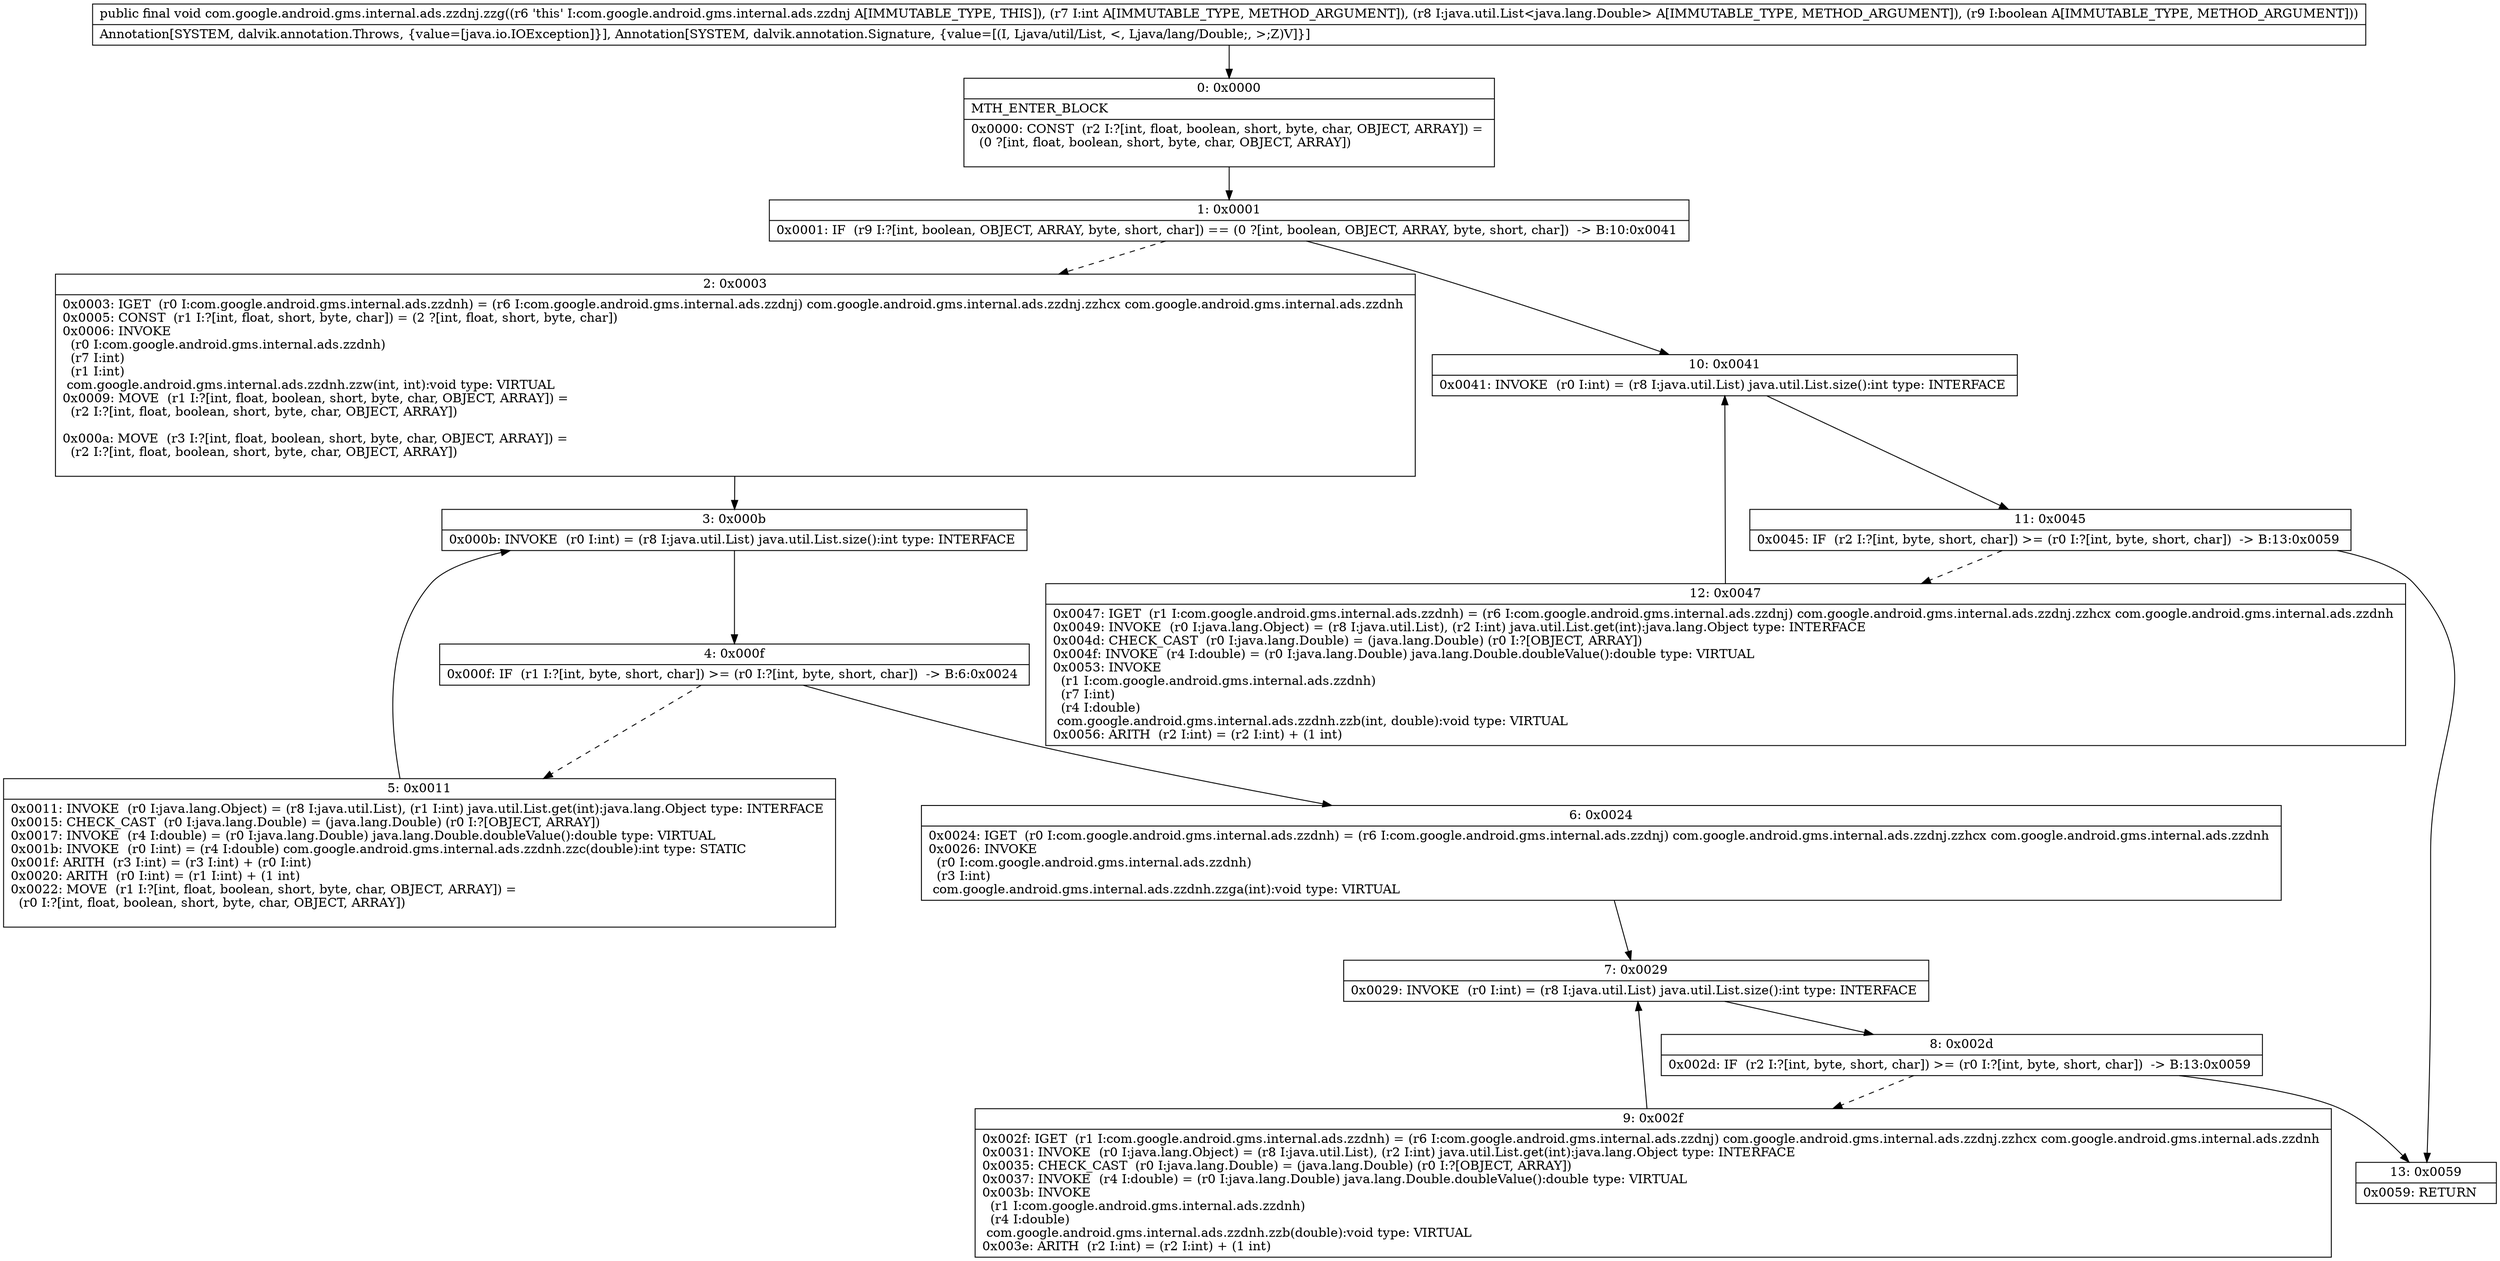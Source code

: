 digraph "CFG forcom.google.android.gms.internal.ads.zzdnj.zzg(ILjava\/util\/List;Z)V" {
Node_0 [shape=record,label="{0\:\ 0x0000|MTH_ENTER_BLOCK\l|0x0000: CONST  (r2 I:?[int, float, boolean, short, byte, char, OBJECT, ARRAY]) = \l  (0 ?[int, float, boolean, short, byte, char, OBJECT, ARRAY])\l \l}"];
Node_1 [shape=record,label="{1\:\ 0x0001|0x0001: IF  (r9 I:?[int, boolean, OBJECT, ARRAY, byte, short, char]) == (0 ?[int, boolean, OBJECT, ARRAY, byte, short, char])  \-\> B:10:0x0041 \l}"];
Node_2 [shape=record,label="{2\:\ 0x0003|0x0003: IGET  (r0 I:com.google.android.gms.internal.ads.zzdnh) = (r6 I:com.google.android.gms.internal.ads.zzdnj) com.google.android.gms.internal.ads.zzdnj.zzhcx com.google.android.gms.internal.ads.zzdnh \l0x0005: CONST  (r1 I:?[int, float, short, byte, char]) = (2 ?[int, float, short, byte, char]) \l0x0006: INVOKE  \l  (r0 I:com.google.android.gms.internal.ads.zzdnh)\l  (r7 I:int)\l  (r1 I:int)\l com.google.android.gms.internal.ads.zzdnh.zzw(int, int):void type: VIRTUAL \l0x0009: MOVE  (r1 I:?[int, float, boolean, short, byte, char, OBJECT, ARRAY]) = \l  (r2 I:?[int, float, boolean, short, byte, char, OBJECT, ARRAY])\l \l0x000a: MOVE  (r3 I:?[int, float, boolean, short, byte, char, OBJECT, ARRAY]) = \l  (r2 I:?[int, float, boolean, short, byte, char, OBJECT, ARRAY])\l \l}"];
Node_3 [shape=record,label="{3\:\ 0x000b|0x000b: INVOKE  (r0 I:int) = (r8 I:java.util.List) java.util.List.size():int type: INTERFACE \l}"];
Node_4 [shape=record,label="{4\:\ 0x000f|0x000f: IF  (r1 I:?[int, byte, short, char]) \>= (r0 I:?[int, byte, short, char])  \-\> B:6:0x0024 \l}"];
Node_5 [shape=record,label="{5\:\ 0x0011|0x0011: INVOKE  (r0 I:java.lang.Object) = (r8 I:java.util.List), (r1 I:int) java.util.List.get(int):java.lang.Object type: INTERFACE \l0x0015: CHECK_CAST  (r0 I:java.lang.Double) = (java.lang.Double) (r0 I:?[OBJECT, ARRAY]) \l0x0017: INVOKE  (r4 I:double) = (r0 I:java.lang.Double) java.lang.Double.doubleValue():double type: VIRTUAL \l0x001b: INVOKE  (r0 I:int) = (r4 I:double) com.google.android.gms.internal.ads.zzdnh.zzc(double):int type: STATIC \l0x001f: ARITH  (r3 I:int) = (r3 I:int) + (r0 I:int) \l0x0020: ARITH  (r0 I:int) = (r1 I:int) + (1 int) \l0x0022: MOVE  (r1 I:?[int, float, boolean, short, byte, char, OBJECT, ARRAY]) = \l  (r0 I:?[int, float, boolean, short, byte, char, OBJECT, ARRAY])\l \l}"];
Node_6 [shape=record,label="{6\:\ 0x0024|0x0024: IGET  (r0 I:com.google.android.gms.internal.ads.zzdnh) = (r6 I:com.google.android.gms.internal.ads.zzdnj) com.google.android.gms.internal.ads.zzdnj.zzhcx com.google.android.gms.internal.ads.zzdnh \l0x0026: INVOKE  \l  (r0 I:com.google.android.gms.internal.ads.zzdnh)\l  (r3 I:int)\l com.google.android.gms.internal.ads.zzdnh.zzga(int):void type: VIRTUAL \l}"];
Node_7 [shape=record,label="{7\:\ 0x0029|0x0029: INVOKE  (r0 I:int) = (r8 I:java.util.List) java.util.List.size():int type: INTERFACE \l}"];
Node_8 [shape=record,label="{8\:\ 0x002d|0x002d: IF  (r2 I:?[int, byte, short, char]) \>= (r0 I:?[int, byte, short, char])  \-\> B:13:0x0059 \l}"];
Node_9 [shape=record,label="{9\:\ 0x002f|0x002f: IGET  (r1 I:com.google.android.gms.internal.ads.zzdnh) = (r6 I:com.google.android.gms.internal.ads.zzdnj) com.google.android.gms.internal.ads.zzdnj.zzhcx com.google.android.gms.internal.ads.zzdnh \l0x0031: INVOKE  (r0 I:java.lang.Object) = (r8 I:java.util.List), (r2 I:int) java.util.List.get(int):java.lang.Object type: INTERFACE \l0x0035: CHECK_CAST  (r0 I:java.lang.Double) = (java.lang.Double) (r0 I:?[OBJECT, ARRAY]) \l0x0037: INVOKE  (r4 I:double) = (r0 I:java.lang.Double) java.lang.Double.doubleValue():double type: VIRTUAL \l0x003b: INVOKE  \l  (r1 I:com.google.android.gms.internal.ads.zzdnh)\l  (r4 I:double)\l com.google.android.gms.internal.ads.zzdnh.zzb(double):void type: VIRTUAL \l0x003e: ARITH  (r2 I:int) = (r2 I:int) + (1 int) \l}"];
Node_10 [shape=record,label="{10\:\ 0x0041|0x0041: INVOKE  (r0 I:int) = (r8 I:java.util.List) java.util.List.size():int type: INTERFACE \l}"];
Node_11 [shape=record,label="{11\:\ 0x0045|0x0045: IF  (r2 I:?[int, byte, short, char]) \>= (r0 I:?[int, byte, short, char])  \-\> B:13:0x0059 \l}"];
Node_12 [shape=record,label="{12\:\ 0x0047|0x0047: IGET  (r1 I:com.google.android.gms.internal.ads.zzdnh) = (r6 I:com.google.android.gms.internal.ads.zzdnj) com.google.android.gms.internal.ads.zzdnj.zzhcx com.google.android.gms.internal.ads.zzdnh \l0x0049: INVOKE  (r0 I:java.lang.Object) = (r8 I:java.util.List), (r2 I:int) java.util.List.get(int):java.lang.Object type: INTERFACE \l0x004d: CHECK_CAST  (r0 I:java.lang.Double) = (java.lang.Double) (r0 I:?[OBJECT, ARRAY]) \l0x004f: INVOKE  (r4 I:double) = (r0 I:java.lang.Double) java.lang.Double.doubleValue():double type: VIRTUAL \l0x0053: INVOKE  \l  (r1 I:com.google.android.gms.internal.ads.zzdnh)\l  (r7 I:int)\l  (r4 I:double)\l com.google.android.gms.internal.ads.zzdnh.zzb(int, double):void type: VIRTUAL \l0x0056: ARITH  (r2 I:int) = (r2 I:int) + (1 int) \l}"];
Node_13 [shape=record,label="{13\:\ 0x0059|0x0059: RETURN   \l}"];
MethodNode[shape=record,label="{public final void com.google.android.gms.internal.ads.zzdnj.zzg((r6 'this' I:com.google.android.gms.internal.ads.zzdnj A[IMMUTABLE_TYPE, THIS]), (r7 I:int A[IMMUTABLE_TYPE, METHOD_ARGUMENT]), (r8 I:java.util.List\<java.lang.Double\> A[IMMUTABLE_TYPE, METHOD_ARGUMENT]), (r9 I:boolean A[IMMUTABLE_TYPE, METHOD_ARGUMENT]))  | Annotation[SYSTEM, dalvik.annotation.Throws, \{value=[java.io.IOException]\}], Annotation[SYSTEM, dalvik.annotation.Signature, \{value=[(I, Ljava\/util\/List, \<, Ljava\/lang\/Double;, \>;Z)V]\}]\l}"];
MethodNode -> Node_0;
Node_0 -> Node_1;
Node_1 -> Node_2[style=dashed];
Node_1 -> Node_10;
Node_2 -> Node_3;
Node_3 -> Node_4;
Node_4 -> Node_5[style=dashed];
Node_4 -> Node_6;
Node_5 -> Node_3;
Node_6 -> Node_7;
Node_7 -> Node_8;
Node_8 -> Node_9[style=dashed];
Node_8 -> Node_13;
Node_9 -> Node_7;
Node_10 -> Node_11;
Node_11 -> Node_12[style=dashed];
Node_11 -> Node_13;
Node_12 -> Node_10;
}

